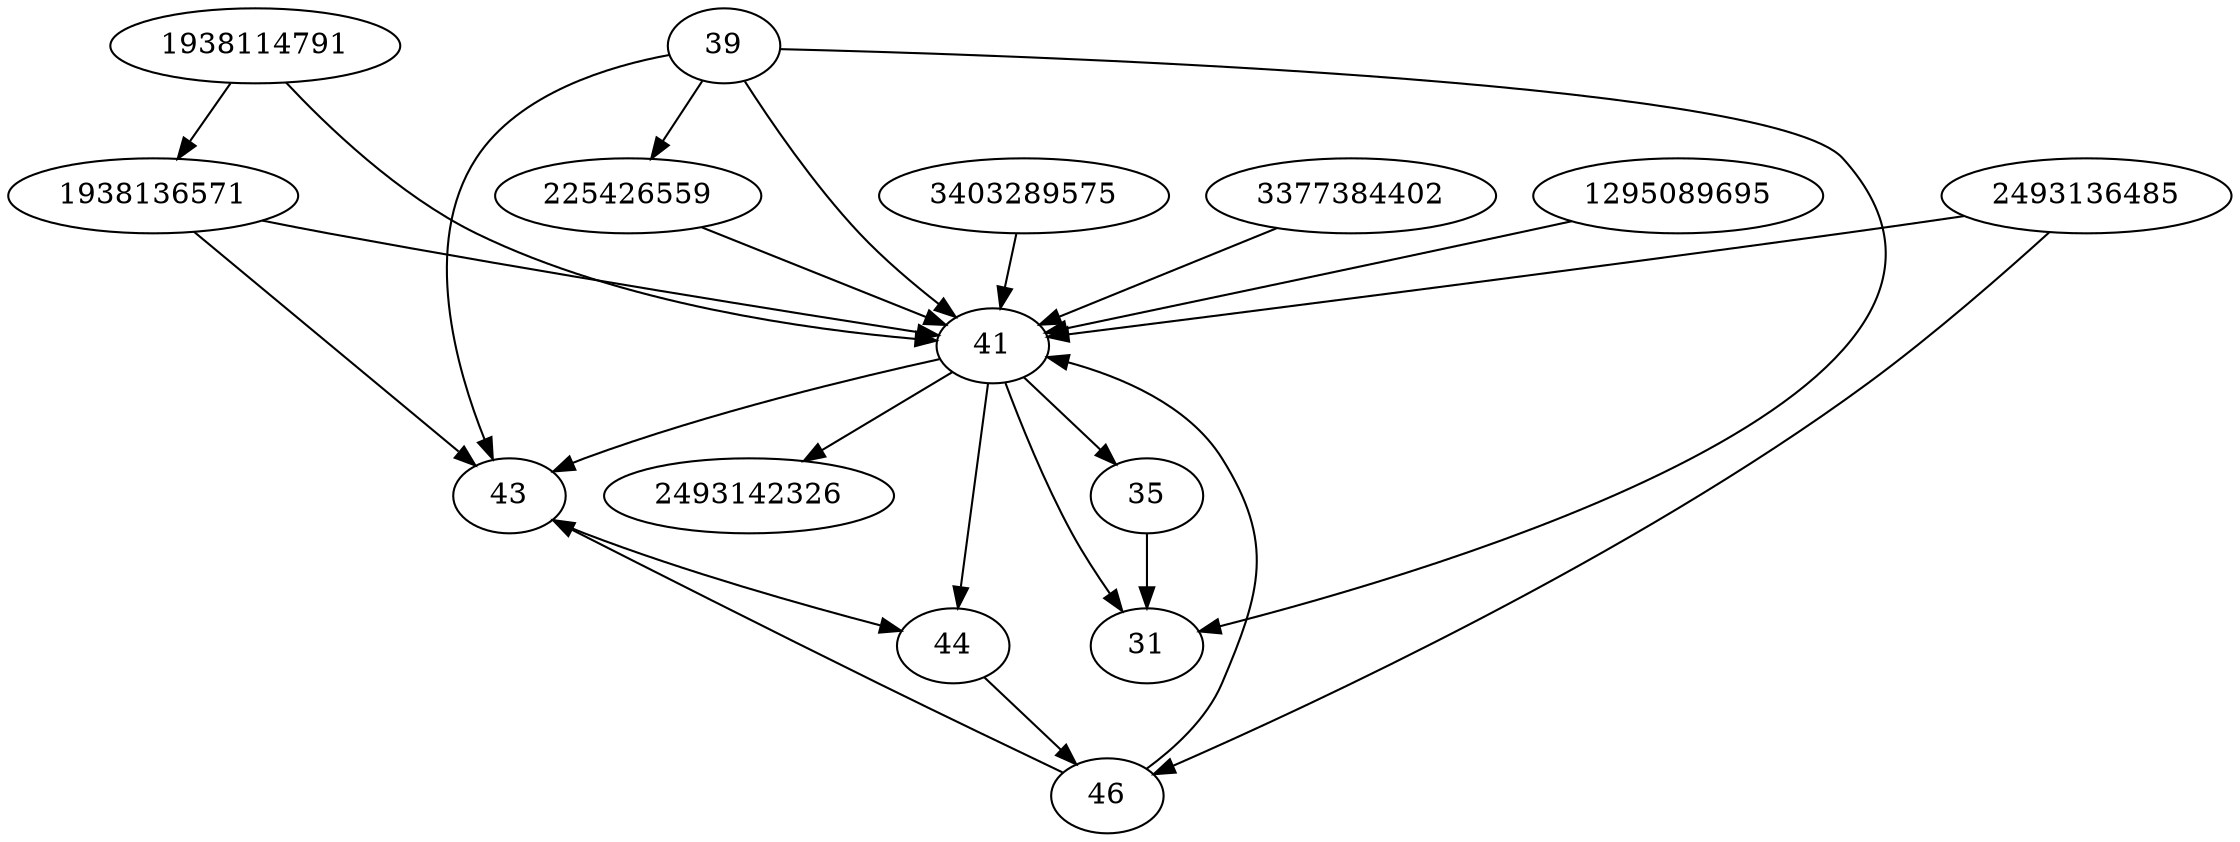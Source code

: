 strict digraph  {
35;
2493136485;
39;
3403289575;
1938114791;
41;
43;
44;
225426559;
46;
3377384402;
2493142326;
1938136571;
1295089695;
31;
35 -> 31;
2493136485 -> 41;
2493136485 -> 46;
39 -> 225426559;
39 -> 41;
39 -> 31;
39 -> 43;
3403289575 -> 41;
1938114791 -> 41;
1938114791 -> 1938136571;
41 -> 35;
41 -> 2493142326;
41 -> 44;
41 -> 31;
41 -> 43;
43 -> 44;
44 -> 46;
225426559 -> 41;
46 -> 41;
46 -> 43;
3377384402 -> 41;
1938136571 -> 41;
1938136571 -> 43;
1295089695 -> 41;
}
